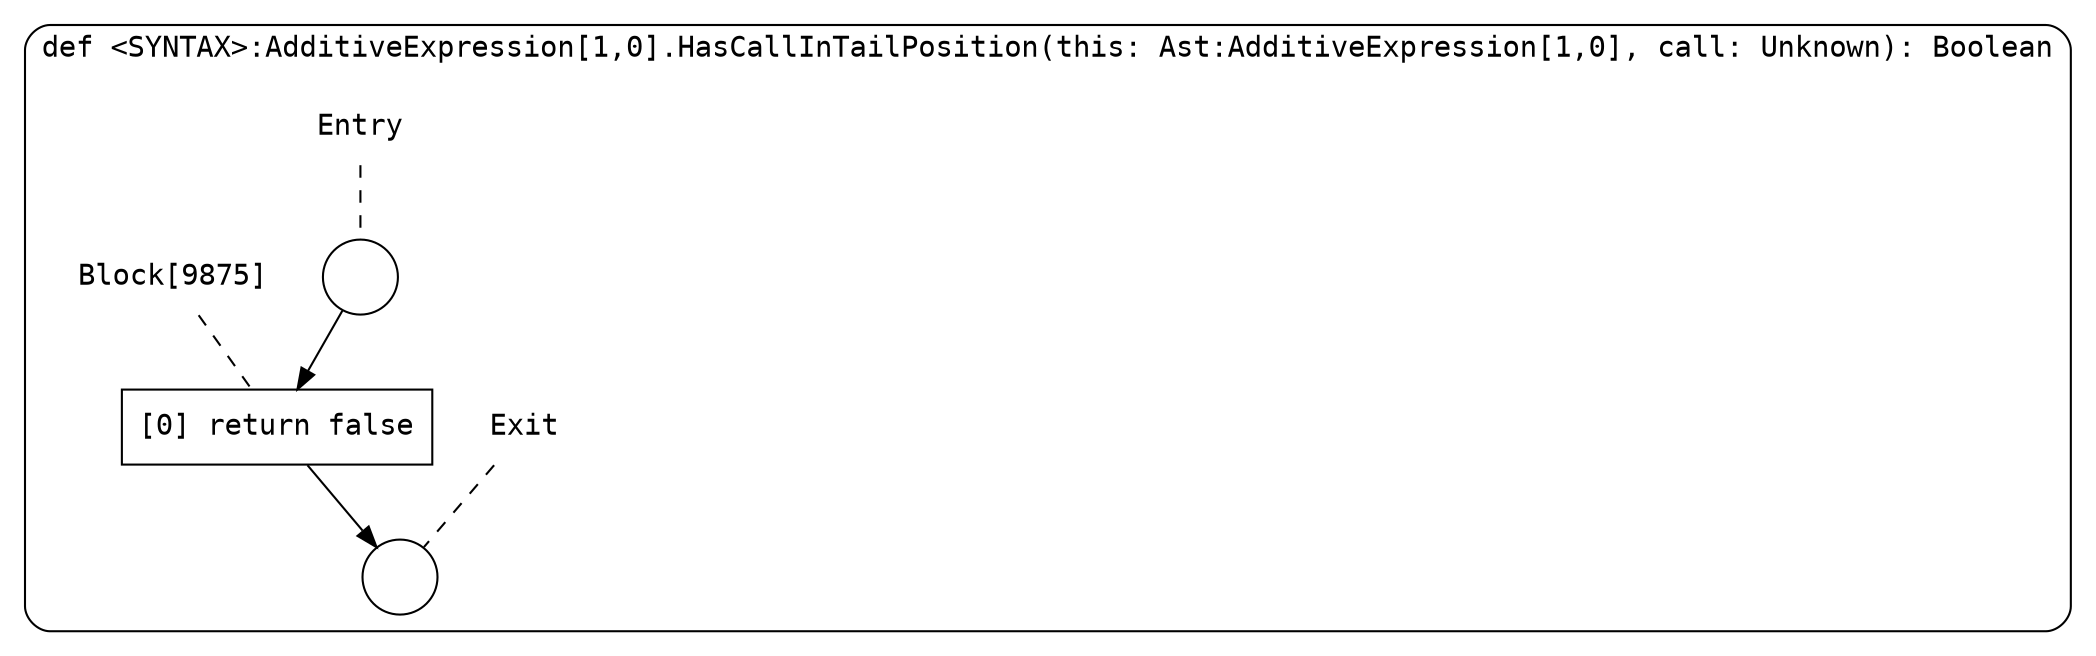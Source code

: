 digraph {
  graph [fontname = "Consolas"]
  node [fontname = "Consolas"]
  edge [fontname = "Consolas"]
  subgraph cluster1802 {
    label = "def <SYNTAX>:AdditiveExpression[1,0].HasCallInTailPosition(this: Ast:AdditiveExpression[1,0], call: Unknown): Boolean"
    style = rounded
    cluster1802_entry_name [shape=none, label=<<font color="black">Entry</font>>]
    cluster1802_entry_name -> cluster1802_entry [arrowhead=none, color="black", style=dashed]
    cluster1802_entry [shape=circle label=" " color="black" fillcolor="white" style=filled]
    cluster1802_entry -> node9875 [color="black"]
    cluster1802_exit_name [shape=none, label=<<font color="black">Exit</font>>]
    cluster1802_exit_name -> cluster1802_exit [arrowhead=none, color="black", style=dashed]
    cluster1802_exit [shape=circle label=" " color="black" fillcolor="white" style=filled]
    node9875_name [shape=none, label=<<font color="black">Block[9875]</font>>]
    node9875_name -> node9875 [arrowhead=none, color="black", style=dashed]
    node9875 [shape=box, label=<<font color="black">[0] return false<BR ALIGN="LEFT"/></font>> color="black" fillcolor="white", style=filled]
    node9875 -> cluster1802_exit [color="black"]
  }
}